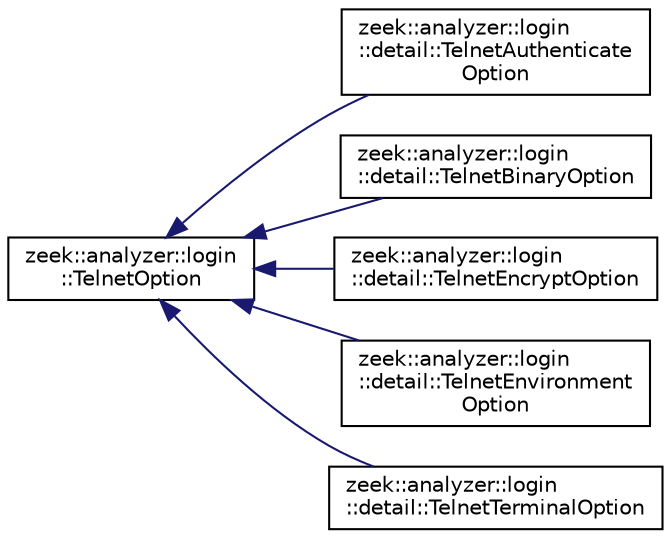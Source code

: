 digraph "Graphical Class Hierarchy"
{
 // LATEX_PDF_SIZE
  edge [fontname="Helvetica",fontsize="10",labelfontname="Helvetica",labelfontsize="10"];
  node [fontname="Helvetica",fontsize="10",shape=record];
  rankdir="LR";
  Node0 [label="zeek::analyzer::login\l::TelnetOption",height=0.2,width=0.4,color="black", fillcolor="white", style="filled",URL="$d1/d06/classzeek_1_1analyzer_1_1login_1_1TelnetOption.html",tooltip=" "];
  Node0 -> Node1 [dir="back",color="midnightblue",fontsize="10",style="solid",fontname="Helvetica"];
  Node1 [label="zeek::analyzer::login\l::detail::TelnetAuthenticate\lOption",height=0.2,width=0.4,color="black", fillcolor="white", style="filled",URL="$d7/def/classzeek_1_1analyzer_1_1login_1_1detail_1_1TelnetAuthenticateOption.html",tooltip=" "];
  Node0 -> Node2 [dir="back",color="midnightblue",fontsize="10",style="solid",fontname="Helvetica"];
  Node2 [label="zeek::analyzer::login\l::detail::TelnetBinaryOption",height=0.2,width=0.4,color="black", fillcolor="white", style="filled",URL="$df/d5b/classzeek_1_1analyzer_1_1login_1_1detail_1_1TelnetBinaryOption.html",tooltip=" "];
  Node0 -> Node3 [dir="back",color="midnightblue",fontsize="10",style="solid",fontname="Helvetica"];
  Node3 [label="zeek::analyzer::login\l::detail::TelnetEncryptOption",height=0.2,width=0.4,color="black", fillcolor="white", style="filled",URL="$d1/d04/classzeek_1_1analyzer_1_1login_1_1detail_1_1TelnetEncryptOption.html",tooltip=" "];
  Node0 -> Node4 [dir="back",color="midnightblue",fontsize="10",style="solid",fontname="Helvetica"];
  Node4 [label="zeek::analyzer::login\l::detail::TelnetEnvironment\lOption",height=0.2,width=0.4,color="black", fillcolor="white", style="filled",URL="$d5/d61/classzeek_1_1analyzer_1_1login_1_1detail_1_1TelnetEnvironmentOption.html",tooltip=" "];
  Node0 -> Node5 [dir="back",color="midnightblue",fontsize="10",style="solid",fontname="Helvetica"];
  Node5 [label="zeek::analyzer::login\l::detail::TelnetTerminalOption",height=0.2,width=0.4,color="black", fillcolor="white", style="filled",URL="$d3/d51/classzeek_1_1analyzer_1_1login_1_1detail_1_1TelnetTerminalOption.html",tooltip=" "];
}
